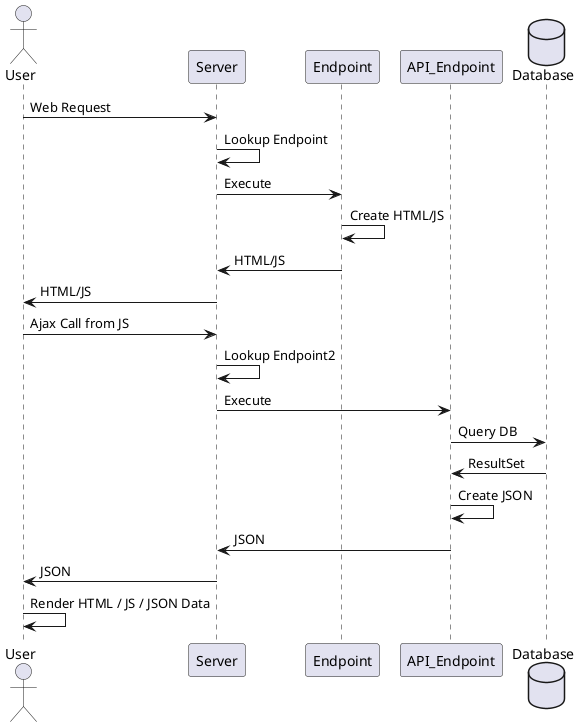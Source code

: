 @startuml
actor       User       as User
participant Server as Webserver
participant Endpoint as Endpoint
participant API_Endpoint as Endpoint2
database    Database    as DB

User -> Webserver : Web Request
Webserver -> Webserver: Lookup Endpoint
Webserver -> Endpoint: Execute 
Endpoint -> Endpoint: Create HTML/JS
Endpoint -> Webserver: HTML/JS
Webserver -> User: HTML/JS
User -> Webserver: Ajax Call from JS
Webserver -> Webserver: Lookup Endpoint2
Webserver -> Endpoint2: Execute 
Endpoint2 -> DB: Query DB
DB -> Endpoint2: ResultSet
Endpoint2 -> Endpoint2: Create JSON
Endpoint2 -> Webserver: JSON
Webserver -> User: JSON
User -> User: Render HTML / JS / JSON Data
@enduml
